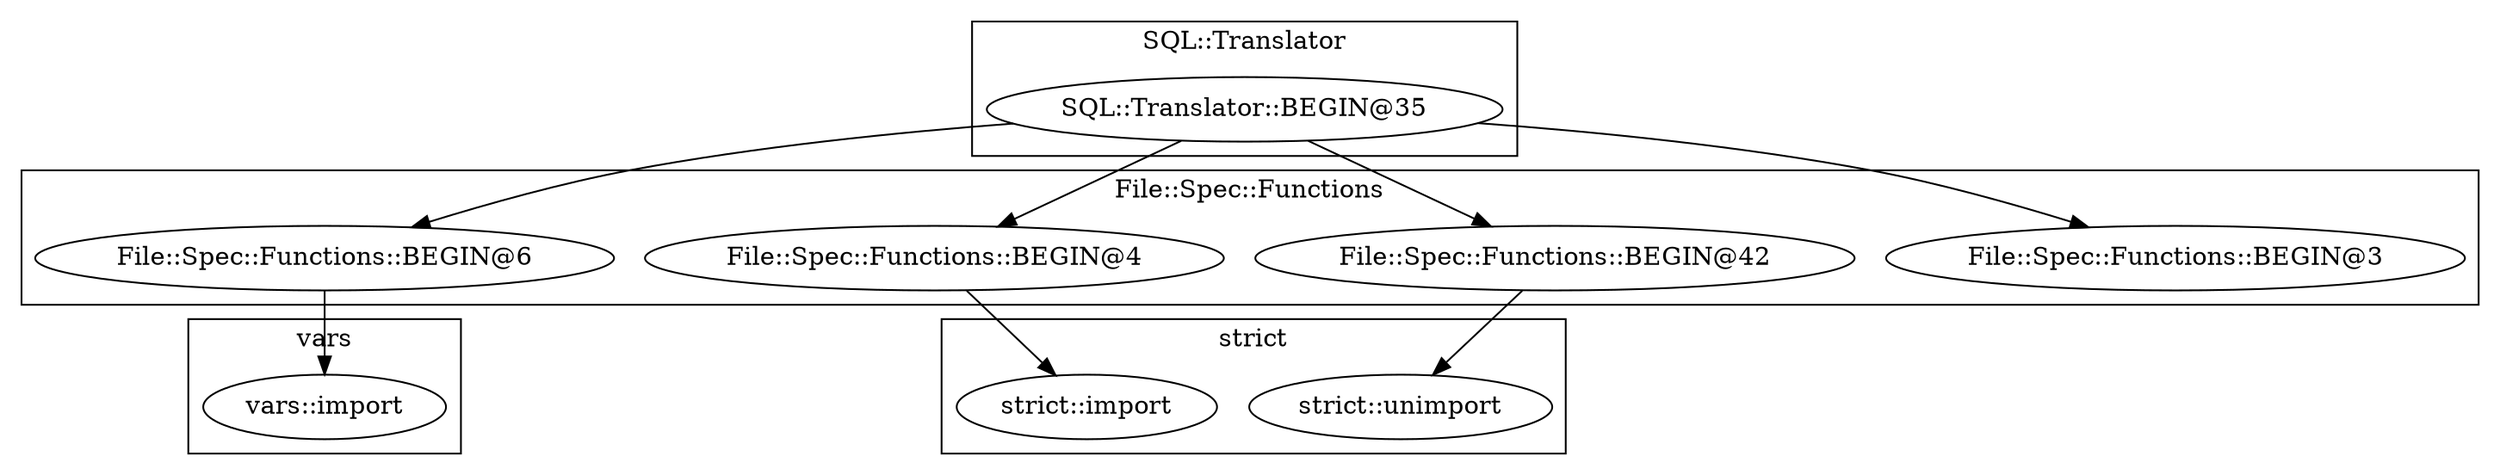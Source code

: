 digraph {
graph [overlap=false]
subgraph cluster_File_Spec_Functions {
	label="File::Spec::Functions";
	"File::Spec::Functions::BEGIN@3";
	"File::Spec::Functions::BEGIN@6";
	"File::Spec::Functions::BEGIN@42";
	"File::Spec::Functions::BEGIN@4";
}
subgraph cluster_SQL_Translator {
	label="SQL::Translator";
	"SQL::Translator::BEGIN@35";
}
subgraph cluster_vars {
	label="vars";
	"vars::import";
}
subgraph cluster_strict {
	label="strict";
	"strict::import";
	"strict::unimport";
}
"SQL::Translator::BEGIN@35" -> "File::Spec::Functions::BEGIN@6";
"SQL::Translator::BEGIN@35" -> "File::Spec::Functions::BEGIN@42";
"File::Spec::Functions::BEGIN@42" -> "strict::unimport";
"File::Spec::Functions::BEGIN@6" -> "vars::import";
"File::Spec::Functions::BEGIN@4" -> "strict::import";
"SQL::Translator::BEGIN@35" -> "File::Spec::Functions::BEGIN@4";
"SQL::Translator::BEGIN@35" -> "File::Spec::Functions::BEGIN@3";
}
